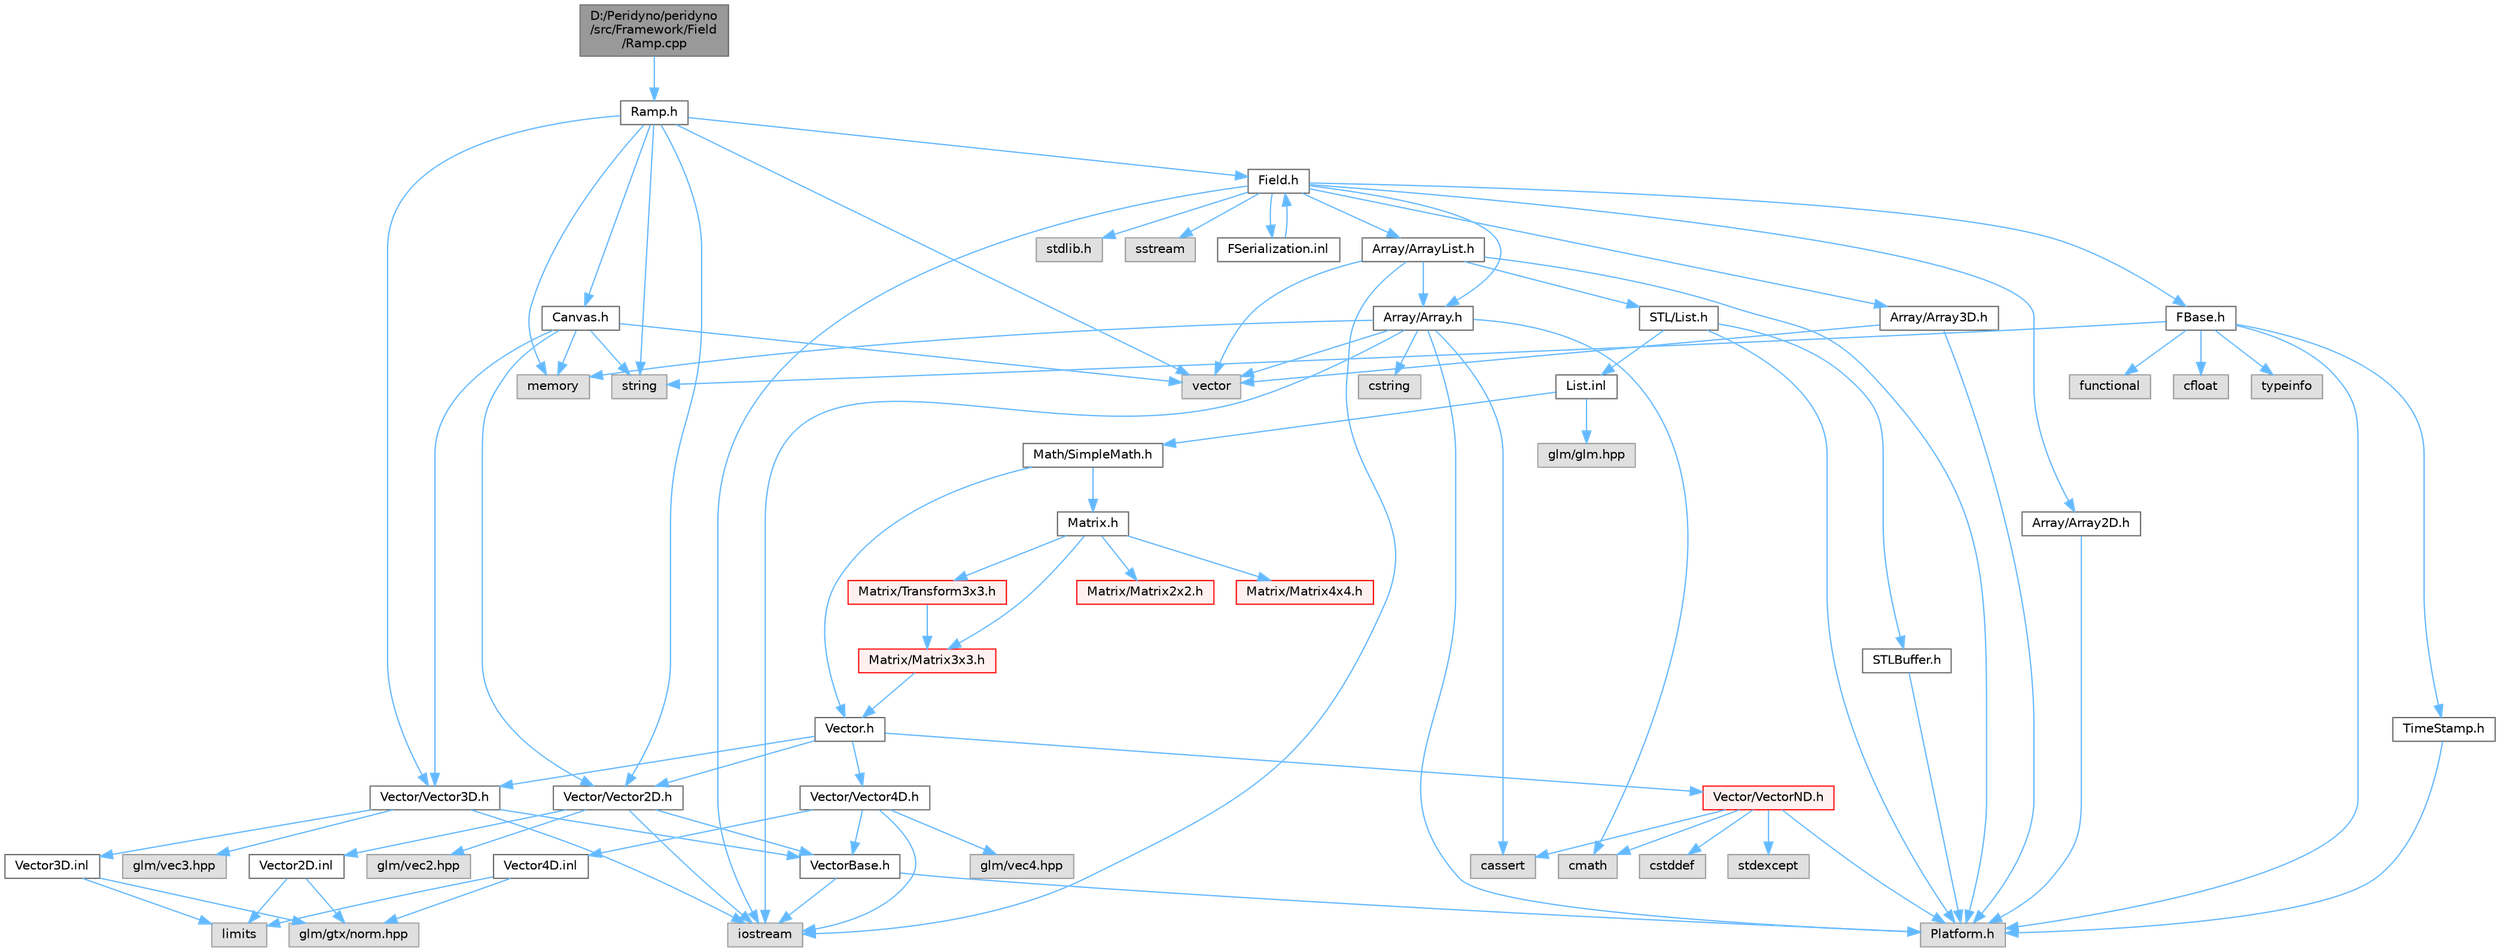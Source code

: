 digraph "D:/Peridyno/peridyno/src/Framework/Field/Ramp.cpp"
{
 // LATEX_PDF_SIZE
  bgcolor="transparent";
  edge [fontname=Helvetica,fontsize=10,labelfontname=Helvetica,labelfontsize=10];
  node [fontname=Helvetica,fontsize=10,shape=box,height=0.2,width=0.4];
  Node1 [id="Node000001",label="D:/Peridyno/peridyno\l/src/Framework/Field\l/Ramp.cpp",height=0.2,width=0.4,color="gray40", fillcolor="grey60", style="filled", fontcolor="black",tooltip=" "];
  Node1 -> Node2 [id="edge1_Node000001_Node000002",color="steelblue1",style="solid",tooltip=" "];
  Node2 [id="Node000002",label="Ramp.h",height=0.2,width=0.4,color="grey40", fillcolor="white", style="filled",URL="$_ramp_8h.html",tooltip=" "];
  Node2 -> Node3 [id="edge2_Node000002_Node000003",color="steelblue1",style="solid",tooltip=" "];
  Node3 [id="Node000003",label="vector",height=0.2,width=0.4,color="grey60", fillcolor="#E0E0E0", style="filled",tooltip=" "];
  Node2 -> Node4 [id="edge3_Node000002_Node000004",color="steelblue1",style="solid",tooltip=" "];
  Node4 [id="Node000004",label="memory",height=0.2,width=0.4,color="grey60", fillcolor="#E0E0E0", style="filled",tooltip=" "];
  Node2 -> Node5 [id="edge4_Node000002_Node000005",color="steelblue1",style="solid",tooltip=" "];
  Node5 [id="Node000005",label="string",height=0.2,width=0.4,color="grey60", fillcolor="#E0E0E0", style="filled",tooltip=" "];
  Node2 -> Node6 [id="edge5_Node000002_Node000006",color="steelblue1",style="solid",tooltip=" "];
  Node6 [id="Node000006",label="Vector/Vector2D.h",height=0.2,width=0.4,color="grey40", fillcolor="white", style="filled",URL="$_vector2_d_8h.html",tooltip=" "];
  Node6 -> Node7 [id="edge6_Node000006_Node000007",color="steelblue1",style="solid",tooltip=" "];
  Node7 [id="Node000007",label="glm/vec2.hpp",height=0.2,width=0.4,color="grey60", fillcolor="#E0E0E0", style="filled",tooltip=" "];
  Node6 -> Node8 [id="edge7_Node000006_Node000008",color="steelblue1",style="solid",tooltip=" "];
  Node8 [id="Node000008",label="iostream",height=0.2,width=0.4,color="grey60", fillcolor="#E0E0E0", style="filled",tooltip=" "];
  Node6 -> Node9 [id="edge8_Node000006_Node000009",color="steelblue1",style="solid",tooltip=" "];
  Node9 [id="Node000009",label="VectorBase.h",height=0.2,width=0.4,color="grey40", fillcolor="white", style="filled",URL="$_vector_base_8h.html",tooltip=" "];
  Node9 -> Node8 [id="edge9_Node000009_Node000008",color="steelblue1",style="solid",tooltip=" "];
  Node9 -> Node10 [id="edge10_Node000009_Node000010",color="steelblue1",style="solid",tooltip=" "];
  Node10 [id="Node000010",label="Platform.h",height=0.2,width=0.4,color="grey60", fillcolor="#E0E0E0", style="filled",tooltip=" "];
  Node6 -> Node11 [id="edge11_Node000006_Node000011",color="steelblue1",style="solid",tooltip=" "];
  Node11 [id="Node000011",label="Vector2D.inl",height=0.2,width=0.4,color="grey40", fillcolor="white", style="filled",URL="$_vector2_d_8inl.html",tooltip=" "];
  Node11 -> Node12 [id="edge12_Node000011_Node000012",color="steelblue1",style="solid",tooltip=" "];
  Node12 [id="Node000012",label="limits",height=0.2,width=0.4,color="grey60", fillcolor="#E0E0E0", style="filled",tooltip=" "];
  Node11 -> Node13 [id="edge13_Node000011_Node000013",color="steelblue1",style="solid",tooltip=" "];
  Node13 [id="Node000013",label="glm/gtx/norm.hpp",height=0.2,width=0.4,color="grey60", fillcolor="#E0E0E0", style="filled",tooltip=" "];
  Node2 -> Node14 [id="edge14_Node000002_Node000014",color="steelblue1",style="solid",tooltip=" "];
  Node14 [id="Node000014",label="Vector/Vector3D.h",height=0.2,width=0.4,color="grey40", fillcolor="white", style="filled",URL="$_vector3_d_8h.html",tooltip=" "];
  Node14 -> Node15 [id="edge15_Node000014_Node000015",color="steelblue1",style="solid",tooltip=" "];
  Node15 [id="Node000015",label="glm/vec3.hpp",height=0.2,width=0.4,color="grey60", fillcolor="#E0E0E0", style="filled",tooltip=" "];
  Node14 -> Node8 [id="edge16_Node000014_Node000008",color="steelblue1",style="solid",tooltip=" "];
  Node14 -> Node9 [id="edge17_Node000014_Node000009",color="steelblue1",style="solid",tooltip=" "];
  Node14 -> Node16 [id="edge18_Node000014_Node000016",color="steelblue1",style="solid",tooltip=" "];
  Node16 [id="Node000016",label="Vector3D.inl",height=0.2,width=0.4,color="grey40", fillcolor="white", style="filled",URL="$_vector3_d_8inl.html",tooltip=" "];
  Node16 -> Node12 [id="edge19_Node000016_Node000012",color="steelblue1",style="solid",tooltip=" "];
  Node16 -> Node13 [id="edge20_Node000016_Node000013",color="steelblue1",style="solid",tooltip=" "];
  Node2 -> Node17 [id="edge21_Node000002_Node000017",color="steelblue1",style="solid",tooltip=" "];
  Node17 [id="Node000017",label="Field.h",height=0.2,width=0.4,color="grey40", fillcolor="white", style="filled",URL="$_field_8h.html",tooltip=" "];
  Node17 -> Node8 [id="edge22_Node000017_Node000008",color="steelblue1",style="solid",tooltip=" "];
  Node17 -> Node18 [id="edge23_Node000017_Node000018",color="steelblue1",style="solid",tooltip=" "];
  Node18 [id="Node000018",label="stdlib.h",height=0.2,width=0.4,color="grey60", fillcolor="#E0E0E0", style="filled",tooltip=" "];
  Node17 -> Node19 [id="edge24_Node000017_Node000019",color="steelblue1",style="solid",tooltip=" "];
  Node19 [id="Node000019",label="sstream",height=0.2,width=0.4,color="grey60", fillcolor="#E0E0E0", style="filled",tooltip=" "];
  Node17 -> Node20 [id="edge25_Node000017_Node000020",color="steelblue1",style="solid",tooltip=" "];
  Node20 [id="Node000020",label="FBase.h",height=0.2,width=0.4,color="grey40", fillcolor="white", style="filled",URL="$_f_base_8h.html",tooltip=" "];
  Node20 -> Node10 [id="edge26_Node000020_Node000010",color="steelblue1",style="solid",tooltip=" "];
  Node20 -> Node21 [id="edge27_Node000020_Node000021",color="steelblue1",style="solid",tooltip=" "];
  Node21 [id="Node000021",label="TimeStamp.h",height=0.2,width=0.4,color="grey40", fillcolor="white", style="filled",URL="$_time_stamp_8h.html",tooltip=" "];
  Node21 -> Node10 [id="edge28_Node000021_Node000010",color="steelblue1",style="solid",tooltip=" "];
  Node20 -> Node22 [id="edge29_Node000020_Node000022",color="steelblue1",style="solid",tooltip=" "];
  Node22 [id="Node000022",label="typeinfo",height=0.2,width=0.4,color="grey60", fillcolor="#E0E0E0", style="filled",tooltip=" "];
  Node20 -> Node5 [id="edge30_Node000020_Node000005",color="steelblue1",style="solid",tooltip=" "];
  Node20 -> Node23 [id="edge31_Node000020_Node000023",color="steelblue1",style="solid",tooltip=" "];
  Node23 [id="Node000023",label="functional",height=0.2,width=0.4,color="grey60", fillcolor="#E0E0E0", style="filled",tooltip=" "];
  Node20 -> Node24 [id="edge32_Node000020_Node000024",color="steelblue1",style="solid",tooltip=" "];
  Node24 [id="Node000024",label="cfloat",height=0.2,width=0.4,color="grey60", fillcolor="#E0E0E0", style="filled",tooltip=" "];
  Node17 -> Node25 [id="edge33_Node000017_Node000025",color="steelblue1",style="solid",tooltip=" "];
  Node25 [id="Node000025",label="Array/Array.h",height=0.2,width=0.4,color="grey40", fillcolor="white", style="filled",URL="$_array_8h.html",tooltip=" "];
  Node25 -> Node10 [id="edge34_Node000025_Node000010",color="steelblue1",style="solid",tooltip=" "];
  Node25 -> Node26 [id="edge35_Node000025_Node000026",color="steelblue1",style="solid",tooltip=" "];
  Node26 [id="Node000026",label="cassert",height=0.2,width=0.4,color="grey60", fillcolor="#E0E0E0", style="filled",tooltip=" "];
  Node25 -> Node3 [id="edge36_Node000025_Node000003",color="steelblue1",style="solid",tooltip=" "];
  Node25 -> Node8 [id="edge37_Node000025_Node000008",color="steelblue1",style="solid",tooltip=" "];
  Node25 -> Node27 [id="edge38_Node000025_Node000027",color="steelblue1",style="solid",tooltip=" "];
  Node27 [id="Node000027",label="cstring",height=0.2,width=0.4,color="grey60", fillcolor="#E0E0E0", style="filled",tooltip=" "];
  Node25 -> Node4 [id="edge39_Node000025_Node000004",color="steelblue1",style="solid",tooltip=" "];
  Node25 -> Node28 [id="edge40_Node000025_Node000028",color="steelblue1",style="solid",tooltip=" "];
  Node28 [id="Node000028",label="cmath",height=0.2,width=0.4,color="grey60", fillcolor="#E0E0E0", style="filled",tooltip=" "];
  Node17 -> Node29 [id="edge41_Node000017_Node000029",color="steelblue1",style="solid",tooltip=" "];
  Node29 [id="Node000029",label="Array/Array2D.h",height=0.2,width=0.4,color="grey40", fillcolor="white", style="filled",URL="$_array2_d_8h.html",tooltip=" "];
  Node29 -> Node10 [id="edge42_Node000029_Node000010",color="steelblue1",style="solid",tooltip=" "];
  Node17 -> Node30 [id="edge43_Node000017_Node000030",color="steelblue1",style="solid",tooltip=" "];
  Node30 [id="Node000030",label="Array/Array3D.h",height=0.2,width=0.4,color="grey40", fillcolor="white", style="filled",URL="$_array3_d_8h.html",tooltip=" "];
  Node30 -> Node10 [id="edge44_Node000030_Node000010",color="steelblue1",style="solid",tooltip=" "];
  Node30 -> Node3 [id="edge45_Node000030_Node000003",color="steelblue1",style="solid",tooltip=" "];
  Node17 -> Node31 [id="edge46_Node000017_Node000031",color="steelblue1",style="solid",tooltip=" "];
  Node31 [id="Node000031",label="Array/ArrayList.h",height=0.2,width=0.4,color="grey40", fillcolor="white", style="filled",URL="$_array_list_8h.html",tooltip=" "];
  Node31 -> Node3 [id="edge47_Node000031_Node000003",color="steelblue1",style="solid",tooltip=" "];
  Node31 -> Node8 [id="edge48_Node000031_Node000008",color="steelblue1",style="solid",tooltip=" "];
  Node31 -> Node10 [id="edge49_Node000031_Node000010",color="steelblue1",style="solid",tooltip=" "];
  Node31 -> Node32 [id="edge50_Node000031_Node000032",color="steelblue1",style="solid",tooltip=" "];
  Node32 [id="Node000032",label="STL/List.h",height=0.2,width=0.4,color="grey40", fillcolor="white", style="filled",URL="$_list_8h.html",tooltip=" "];
  Node32 -> Node10 [id="edge51_Node000032_Node000010",color="steelblue1",style="solid",tooltip=" "];
  Node32 -> Node33 [id="edge52_Node000032_Node000033",color="steelblue1",style="solid",tooltip=" "];
  Node33 [id="Node000033",label="STLBuffer.h",height=0.2,width=0.4,color="grey40", fillcolor="white", style="filled",URL="$_s_t_l_buffer_8h.html",tooltip=" "];
  Node33 -> Node10 [id="edge53_Node000033_Node000010",color="steelblue1",style="solid",tooltip=" "];
  Node32 -> Node34 [id="edge54_Node000032_Node000034",color="steelblue1",style="solid",tooltip=" "];
  Node34 [id="Node000034",label="List.inl",height=0.2,width=0.4,color="grey40", fillcolor="white", style="filled",URL="$_list_8inl.html",tooltip=" "];
  Node34 -> Node35 [id="edge55_Node000034_Node000035",color="steelblue1",style="solid",tooltip=" "];
  Node35 [id="Node000035",label="Math/SimpleMath.h",height=0.2,width=0.4,color="grey40", fillcolor="white", style="filled",URL="$_simple_math_8h.html",tooltip=" "];
  Node35 -> Node36 [id="edge56_Node000035_Node000036",color="steelblue1",style="solid",tooltip=" "];
  Node36 [id="Node000036",label="Vector.h",height=0.2,width=0.4,color="grey40", fillcolor="white", style="filled",URL="$_vector_8h.html",tooltip=" "];
  Node36 -> Node6 [id="edge57_Node000036_Node000006",color="steelblue1",style="solid",tooltip=" "];
  Node36 -> Node14 [id="edge58_Node000036_Node000014",color="steelblue1",style="solid",tooltip=" "];
  Node36 -> Node37 [id="edge59_Node000036_Node000037",color="steelblue1",style="solid",tooltip=" "];
  Node37 [id="Node000037",label="Vector/Vector4D.h",height=0.2,width=0.4,color="grey40", fillcolor="white", style="filled",URL="$_vector4_d_8h.html",tooltip=" "];
  Node37 -> Node38 [id="edge60_Node000037_Node000038",color="steelblue1",style="solid",tooltip=" "];
  Node38 [id="Node000038",label="glm/vec4.hpp",height=0.2,width=0.4,color="grey60", fillcolor="#E0E0E0", style="filled",tooltip=" "];
  Node37 -> Node8 [id="edge61_Node000037_Node000008",color="steelblue1",style="solid",tooltip=" "];
  Node37 -> Node9 [id="edge62_Node000037_Node000009",color="steelblue1",style="solid",tooltip=" "];
  Node37 -> Node39 [id="edge63_Node000037_Node000039",color="steelblue1",style="solid",tooltip=" "];
  Node39 [id="Node000039",label="Vector4D.inl",height=0.2,width=0.4,color="grey40", fillcolor="white", style="filled",URL="$_vector4_d_8inl.html",tooltip=" "];
  Node39 -> Node12 [id="edge64_Node000039_Node000012",color="steelblue1",style="solid",tooltip=" "];
  Node39 -> Node13 [id="edge65_Node000039_Node000013",color="steelblue1",style="solid",tooltip=" "];
  Node36 -> Node40 [id="edge66_Node000036_Node000040",color="steelblue1",style="solid",tooltip=" "];
  Node40 [id="Node000040",label="Vector/VectorND.h",height=0.2,width=0.4,color="red", fillcolor="#FFF0F0", style="filled",URL="$_vector_n_d_8h.html",tooltip=" "];
  Node40 -> Node41 [id="edge67_Node000040_Node000041",color="steelblue1",style="solid",tooltip=" "];
  Node41 [id="Node000041",label="cstddef",height=0.2,width=0.4,color="grey60", fillcolor="#E0E0E0", style="filled",tooltip=" "];
  Node40 -> Node42 [id="edge68_Node000040_Node000042",color="steelblue1",style="solid",tooltip=" "];
  Node42 [id="Node000042",label="stdexcept",height=0.2,width=0.4,color="grey60", fillcolor="#E0E0E0", style="filled",tooltip=" "];
  Node40 -> Node28 [id="edge69_Node000040_Node000028",color="steelblue1",style="solid",tooltip=" "];
  Node40 -> Node26 [id="edge70_Node000040_Node000026",color="steelblue1",style="solid",tooltip=" "];
  Node40 -> Node10 [id="edge71_Node000040_Node000010",color="steelblue1",style="solid",tooltip=" "];
  Node35 -> Node45 [id="edge72_Node000035_Node000045",color="steelblue1",style="solid",tooltip=" "];
  Node45 [id="Node000045",label="Matrix.h",height=0.2,width=0.4,color="grey40", fillcolor="white", style="filled",URL="$_matrix_8h.html",tooltip=" "];
  Node45 -> Node46 [id="edge73_Node000045_Node000046",color="steelblue1",style="solid",tooltip=" "];
  Node46 [id="Node000046",label="Matrix/Matrix2x2.h",height=0.2,width=0.4,color="red", fillcolor="#FFF0F0", style="filled",URL="$_matrix2x2_8h.html",tooltip=" "];
  Node45 -> Node51 [id="edge74_Node000045_Node000051",color="steelblue1",style="solid",tooltip=" "];
  Node51 [id="Node000051",label="Matrix/Matrix3x3.h",height=0.2,width=0.4,color="red", fillcolor="#FFF0F0", style="filled",URL="$_matrix3x3_8h.html",tooltip=" "];
  Node51 -> Node36 [id="edge75_Node000051_Node000036",color="steelblue1",style="solid",tooltip=" "];
  Node45 -> Node54 [id="edge76_Node000045_Node000054",color="steelblue1",style="solid",tooltip=" "];
  Node54 [id="Node000054",label="Matrix/Matrix4x4.h",height=0.2,width=0.4,color="red", fillcolor="#FFF0F0", style="filled",URL="$_matrix4x4_8h.html",tooltip=" "];
  Node45 -> Node57 [id="edge77_Node000045_Node000057",color="steelblue1",style="solid",tooltip=" "];
  Node57 [id="Node000057",label="Matrix/Transform3x3.h",height=0.2,width=0.4,color="red", fillcolor="#FFF0F0", style="filled",URL="$_transform3x3_8h.html",tooltip=" "];
  Node57 -> Node51 [id="edge78_Node000057_Node000051",color="steelblue1",style="solid",tooltip=" "];
  Node34 -> Node62 [id="edge79_Node000034_Node000062",color="steelblue1",style="solid",tooltip=" "];
  Node62 [id="Node000062",label="glm/glm.hpp",height=0.2,width=0.4,color="grey60", fillcolor="#E0E0E0", style="filled",tooltip=" "];
  Node31 -> Node25 [id="edge80_Node000031_Node000025",color="steelblue1",style="solid",tooltip=" "];
  Node17 -> Node63 [id="edge81_Node000017_Node000063",color="steelblue1",style="solid",tooltip=" "];
  Node63 [id="Node000063",label="FSerialization.inl",height=0.2,width=0.4,color="grey40", fillcolor="white", style="filled",URL="$_f_serialization_8inl.html",tooltip=" "];
  Node63 -> Node17 [id="edge82_Node000063_Node000017",color="steelblue1",style="solid",tooltip=" "];
  Node2 -> Node64 [id="edge83_Node000002_Node000064",color="steelblue1",style="solid",tooltip=" "];
  Node64 [id="Node000064",label="Canvas.h",height=0.2,width=0.4,color="grey40", fillcolor="white", style="filled",URL="$_canvas_8h.html",tooltip=" "];
  Node64 -> Node3 [id="edge84_Node000064_Node000003",color="steelblue1",style="solid",tooltip=" "];
  Node64 -> Node4 [id="edge85_Node000064_Node000004",color="steelblue1",style="solid",tooltip=" "];
  Node64 -> Node5 [id="edge86_Node000064_Node000005",color="steelblue1",style="solid",tooltip=" "];
  Node64 -> Node6 [id="edge87_Node000064_Node000006",color="steelblue1",style="solid",tooltip=" "];
  Node64 -> Node14 [id="edge88_Node000064_Node000014",color="steelblue1",style="solid",tooltip=" "];
}
